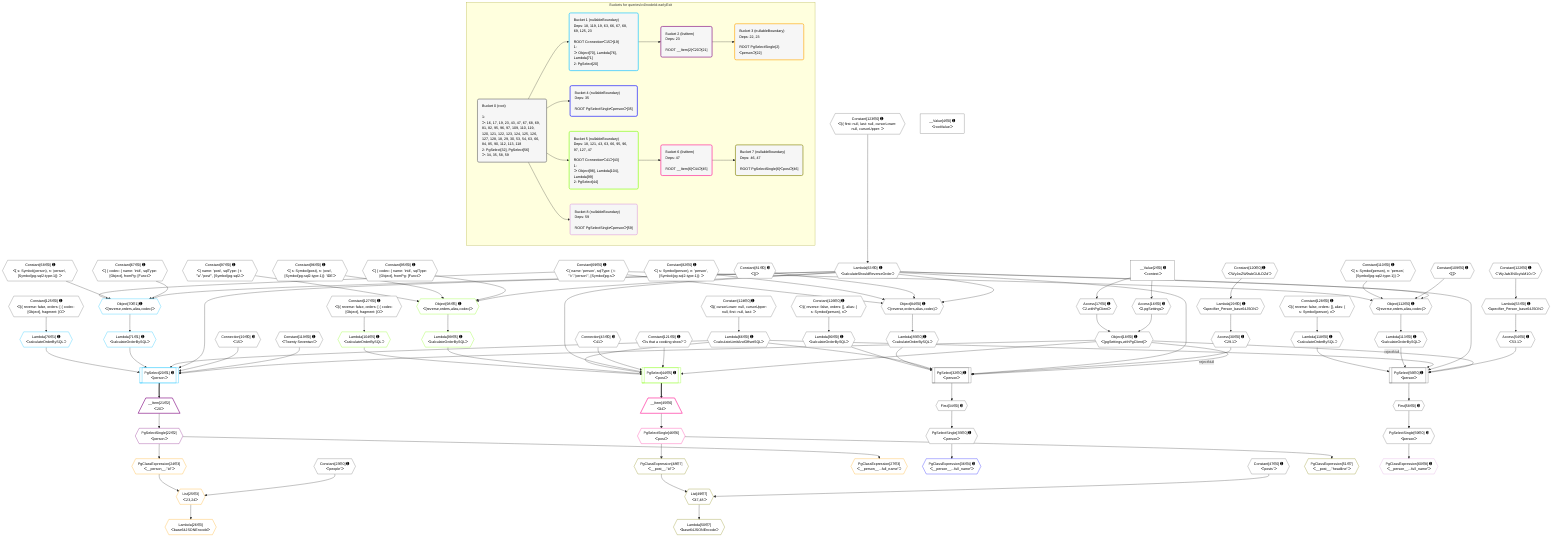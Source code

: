 %%{init: {'themeVariables': { 'fontSize': '12px'}}}%%
graph TD
    classDef path fill:#eee,stroke:#000,color:#000
    classDef plan fill:#fff,stroke-width:1px,color:#000
    classDef itemplan fill:#fff,stroke-width:2px,color:#000
    classDef unbatchedplan fill:#dff,stroke-width:1px,color:#000
    classDef sideeffectplan fill:#fcc,stroke-width:2px,color:#000
    classDef bucket fill:#f6f6f6,color:#000,stroke-width:2px,text-align:left


    %% plan dependencies
    PgSelect32[["PgSelect[32∈0] ➊<br />ᐸpersonᐳ"]]:::plan
    Object18{{"Object[18∈0] ➊<br />ᐸ{pgSettings,withPgClient}ᐳ"}}:::plan
    Access30{{"Access[30∈0] ➊<br />ᐸ29.1ᐳ"}}:::plan
    Lambda63{{"Lambda[63∈0] ➊<br />ᐸcalculateShouldReverseOrderᐳ"}}:::plan
    Lambda66{{"Lambda[66∈0] ➊<br />ᐸcalculateLimitAndOffsetSQLᐳ"}}:::plan
    Lambda85{{"Lambda[85∈0] ➊<br />ᐸcalculateOrderBySQLᐳ"}}:::plan
    Lambda90{{"Lambda[90∈0] ➊<br />ᐸcalculateOrderBySQLᐳ"}}:::plan
    Object18 -->|rejectNull| PgSelect32
    Access30 & Lambda63 & Lambda66 & Lambda85 & Lambda90 --> PgSelect32
    PgSelect56[["PgSelect[56∈0] ➊<br />ᐸpersonᐳ"]]:::plan
    Access54{{"Access[54∈0] ➊<br />ᐸ53.1ᐳ"}}:::plan
    Lambda113{{"Lambda[113∈0] ➊<br />ᐸcalculateOrderBySQLᐳ"}}:::plan
    Lambda118{{"Lambda[118∈0] ➊<br />ᐸcalculateOrderBySQLᐳ"}}:::plan
    Object18 -->|rejectNull| PgSelect56
    Access54 & Lambda63 & Lambda66 & Lambda113 & Lambda118 --> PgSelect56
    Object84{{"Object[84∈0] ➊<br />ᐸ{reverse,orders,alias,codec}ᐳ"}}:::plan
    Constant81{{"Constant[81∈0] ➊<br />ᐸ[]ᐳ"}}:::plan
    Constant82{{"Constant[82∈0] ➊<br />ᐸ{ s: Symbol(person), n: 'person', [Symbol(pg-sql2-type-1)]: ᐳ"}}:::plan
    Constant69{{"Constant[69∈0] ➊<br />ᐸ{ name: 'person', sqlType: { t: '”c”.”person”', [Symbol(pg-sᐳ"}}:::plan
    Lambda63 & Constant81 & Constant82 & Constant69 --> Object84
    Object112{{"Object[112∈0] ➊<br />ᐸ{reverse,orders,alias,codec}ᐳ"}}:::plan
    Constant109{{"Constant[109∈0] ➊<br />ᐸ[]ᐳ"}}:::plan
    Constant110{{"Constant[110∈0] ➊<br />ᐸ{ s: Symbol(person), n: 'person', [Symbol(pg-sql2-type-1)]: ᐳ"}}:::plan
    Lambda63 & Constant109 & Constant110 & Constant69 --> Object112
    Access16{{"Access[16∈0] ➊<br />ᐸ2.pgSettingsᐳ"}}:::plan
    Access17{{"Access[17∈0] ➊<br />ᐸ2.withPgClientᐳ"}}:::plan
    Access16 & Access17 --> Object18
    __Value2["__Value[2∈0] ➊<br />ᐸcontextᐳ"]:::plan
    __Value2 --> Access16
    __Value2 --> Access17
    Lambda29{{"Lambda[29∈0] ➊<br />ᐸspecifier_Person_base64JSONᐳ"}}:::plan
    Constant120{{"Constant[120∈0] ➊<br />ᐸ'WyJwZW9wbGUiLDZd'ᐳ"}}:::plan
    Constant120 --> Lambda29
    Lambda29 --> Access30
    First34{{"First[34∈0] ➊"}}:::plan
    PgSelect32 --> First34
    PgSelectSingle35{{"PgSelectSingle[35∈0] ➊<br />ᐸpersonᐳ"}}:::plan
    First34 --> PgSelectSingle35
    Lambda53{{"Lambda[53∈0] ➊<br />ᐸspecifier_Person_base64JSONᐳ"}}:::plan
    Constant122{{"Constant[122∈0] ➊<br />ᐸ'WyJwb3N0cyIsM10='ᐳ"}}:::plan
    Constant122 --> Lambda53
    Lambda53 --> Access54
    First58{{"First[58∈0] ➊"}}:::plan
    PgSelect56 --> First58
    PgSelectSingle59{{"PgSelectSingle[59∈0] ➊<br />ᐸpersonᐳ"}}:::plan
    First58 --> PgSelectSingle59
    Constant123{{"Constant[123∈0] ➊<br />ᐸ§{ first: null, last: null, cursorLower: null, cursorUpper: ᐳ"}}:::plan
    Constant123 --> Lambda63
    Constant124{{"Constant[124∈0] ➊<br />ᐸ§{ cursorLower: null, cursorUpper: null, first: null, last: ᐳ"}}:::plan
    Constant124 --> Lambda66
    Object84 --> Lambda85
    Constant126{{"Constant[126∈0] ➊<br />ᐸ§{ reverse: false, orders: [], alias: { s: Symbol(person), nᐳ"}}:::plan
    Constant126 --> Lambda90
    Object112 --> Lambda113
    Constant128{{"Constant[128∈0] ➊<br />ᐸ§{ reverse: false, orders: [], alias: { s: Symbol(person), nᐳ"}}:::plan
    Constant128 --> Lambda118
    __Value4["__Value[4∈0] ➊<br />ᐸrootValueᐳ"]:::plan
    Connection19{{"Connection[19∈0] ➊<br />ᐸ15ᐳ"}}:::plan
    Constant23{{"Constant[23∈0] ➊<br />ᐸ'people'ᐳ"}}:::plan
    Connection43{{"Connection[43∈0] ➊<br />ᐸ41ᐳ"}}:::plan
    Constant47{{"Constant[47∈0] ➊<br />ᐸ'posts'ᐳ"}}:::plan
    Constant67{{"Constant[67∈0] ➊<br />ᐸ[ { codec: { name: 'int4', sqlType: [Object], fromPg: [Functᐳ"}}:::plan
    Constant68{{"Constant[68∈0] ➊<br />ᐸ{ s: Symbol(person), n: 'person', [Symbol(pg-sql2-type-1)]: ᐳ"}}:::plan
    Constant95{{"Constant[95∈0] ➊<br />ᐸ[ { codec: { name: 'int4', sqlType: [Object], fromPg: [Functᐳ"}}:::plan
    Constant96{{"Constant[96∈0] ➊<br />ᐸ{ s: Symbol(post), n: 'post', [Symbol(pg-sql2-type-1)]: 'IDEᐳ"}}:::plan
    Constant97{{"Constant[97∈0] ➊<br />ᐸ{ name: 'post', sqlType: { t: '”a”.”post”', [Symbol(pg-sql2-ᐳ"}}:::plan
    Constant119{{"Constant[119∈0] ➊<br />ᐸ'Twenty Seventwo'ᐳ"}}:::plan
    Constant121{{"Constant[121∈0] ➊<br />ᐸ'Is that a cooking show?'ᐳ"}}:::plan
    Constant125{{"Constant[125∈0] ➊<br />ᐸ§{ reverse: false, orders: [ { codec: [Object], fragment: [Oᐳ"}}:::plan
    Constant127{{"Constant[127∈0] ➊<br />ᐸ§{ reverse: false, orders: [ { codec: [Object], fragment: [Oᐳ"}}:::plan
    PgSelect20[["PgSelect[20∈1] ➊<br />ᐸpersonᐳ"]]:::plan
    Lambda71{{"Lambda[71∈1] ➊<br />ᐸcalculateOrderBySQLᐳ"}}:::plan
    Lambda76{{"Lambda[76∈1] ➊<br />ᐸcalculateOrderBySQLᐳ"}}:::plan
    Object18 & Constant119 & Connection19 & Lambda63 & Lambda66 & Lambda71 & Lambda76 --> PgSelect20
    Object70{{"Object[70∈1] ➊<br />ᐸ{reverse,orders,alias,codec}ᐳ"}}:::plan
    Lambda63 & Constant67 & Constant68 & Constant69 --> Object70
    Object70 --> Lambda71
    Constant125 --> Lambda76
    __Item21[/"__Item[21∈2]<br />ᐸ20ᐳ"\]:::itemplan
    PgSelect20 ==> __Item21
    PgSelectSingle22{{"PgSelectSingle[22∈2]<br />ᐸpersonᐳ"}}:::plan
    __Item21 --> PgSelectSingle22
    List25{{"List[25∈3]<br />ᐸ23,24ᐳ"}}:::plan
    PgClassExpression24{{"PgClassExpression[24∈3]<br />ᐸ__person__.”id”ᐳ"}}:::plan
    Constant23 & PgClassExpression24 --> List25
    PgSelectSingle22 --> PgClassExpression24
    Lambda26{{"Lambda[26∈3]<br />ᐸbase64JSONEncodeᐳ"}}:::plan
    List25 --> Lambda26
    PgClassExpression27{{"PgClassExpression[27∈3]<br />ᐸ__person__...full_name”ᐳ"}}:::plan
    PgSelectSingle22 --> PgClassExpression27
    PgClassExpression36{{"PgClassExpression[36∈4] ➊<br />ᐸ__person__...full_name”ᐳ"}}:::plan
    PgSelectSingle35 --> PgClassExpression36
    PgSelect44[["PgSelect[44∈5] ➊<br />ᐸpostᐳ"]]:::plan
    Lambda99{{"Lambda[99∈5] ➊<br />ᐸcalculateOrderBySQLᐳ"}}:::plan
    Lambda104{{"Lambda[104∈5] ➊<br />ᐸcalculateOrderBySQLᐳ"}}:::plan
    Object18 & Constant121 & Connection43 & Lambda63 & Lambda66 & Lambda99 & Lambda104 --> PgSelect44
    Object98{{"Object[98∈5] ➊<br />ᐸ{reverse,orders,alias,codec}ᐳ"}}:::plan
    Lambda63 & Constant95 & Constant96 & Constant97 --> Object98
    Object98 --> Lambda99
    Constant127 --> Lambda104
    __Item45[/"__Item[45∈6]<br />ᐸ44ᐳ"\]:::itemplan
    PgSelect44 ==> __Item45
    PgSelectSingle46{{"PgSelectSingle[46∈6]<br />ᐸpostᐳ"}}:::plan
    __Item45 --> PgSelectSingle46
    List49{{"List[49∈7]<br />ᐸ47,48ᐳ"}}:::plan
    PgClassExpression48{{"PgClassExpression[48∈7]<br />ᐸ__post__.”id”ᐳ"}}:::plan
    Constant47 & PgClassExpression48 --> List49
    PgSelectSingle46 --> PgClassExpression48
    Lambda50{{"Lambda[50∈7]<br />ᐸbase64JSONEncodeᐳ"}}:::plan
    List49 --> Lambda50
    PgClassExpression51{{"PgClassExpression[51∈7]<br />ᐸ__post__.”headline”ᐳ"}}:::plan
    PgSelectSingle46 --> PgClassExpression51
    PgClassExpression60{{"PgClassExpression[60∈8] ➊<br />ᐸ__person__...full_name”ᐳ"}}:::plan
    PgSelectSingle59 --> PgClassExpression60

    %% define steps

    subgraph "Buckets for queries/v4/nodeId-earlyExit"
    Bucket0("Bucket 0 (root)<br /><br />1: <br />ᐳ: 16, 17, 19, 23, 43, 47, 67, 68, 69, 81, 82, 95, 96, 97, 109, 110, 119, 120, 121, 122, 123, 124, 125, 126, 127, 128, 18, 29, 30, 53, 54, 63, 66, 84, 85, 90, 112, 113, 118<br />2: PgSelect[32], PgSelect[56]<br />ᐳ: 34, 35, 58, 59"):::bucket
    classDef bucket0 stroke:#696969
    class Bucket0,__Value2,__Value4,Access16,Access17,Object18,Connection19,Constant23,Lambda29,Access30,PgSelect32,First34,PgSelectSingle35,Connection43,Constant47,Lambda53,Access54,PgSelect56,First58,PgSelectSingle59,Lambda63,Lambda66,Constant67,Constant68,Constant69,Constant81,Constant82,Object84,Lambda85,Lambda90,Constant95,Constant96,Constant97,Constant109,Constant110,Object112,Lambda113,Lambda118,Constant119,Constant120,Constant121,Constant122,Constant123,Constant124,Constant125,Constant126,Constant127,Constant128 bucket0
    Bucket1("Bucket 1 (nullableBoundary)<br />Deps: 18, 119, 19, 63, 66, 67, 68, 69, 125, 23<br /><br />ROOT Connectionᐸ15ᐳ[19]<br />1: <br />ᐳ: Object[70], Lambda[76], Lambda[71]<br />2: PgSelect[20]"):::bucket
    classDef bucket1 stroke:#00bfff
    class Bucket1,PgSelect20,Object70,Lambda71,Lambda76 bucket1
    Bucket2("Bucket 2 (listItem)<br />Deps: 23<br /><br />ROOT __Item{2}ᐸ20ᐳ[21]"):::bucket
    classDef bucket2 stroke:#7f007f
    class Bucket2,__Item21,PgSelectSingle22 bucket2
    Bucket3("Bucket 3 (nullableBoundary)<br />Deps: 22, 23<br /><br />ROOT PgSelectSingle{2}ᐸpersonᐳ[22]"):::bucket
    classDef bucket3 stroke:#ffa500
    class Bucket3,PgClassExpression24,List25,Lambda26,PgClassExpression27 bucket3
    Bucket4("Bucket 4 (nullableBoundary)<br />Deps: 35<br /><br />ROOT PgSelectSingleᐸpersonᐳ[35]"):::bucket
    classDef bucket4 stroke:#0000ff
    class Bucket4,PgClassExpression36 bucket4
    Bucket5("Bucket 5 (nullableBoundary)<br />Deps: 18, 121, 43, 63, 66, 95, 96, 97, 127, 47<br /><br />ROOT Connectionᐸ41ᐳ[43]<br />1: <br />ᐳ: Object[98], Lambda[104], Lambda[99]<br />2: PgSelect[44]"):::bucket
    classDef bucket5 stroke:#7fff00
    class Bucket5,PgSelect44,Object98,Lambda99,Lambda104 bucket5
    Bucket6("Bucket 6 (listItem)<br />Deps: 47<br /><br />ROOT __Item{6}ᐸ44ᐳ[45]"):::bucket
    classDef bucket6 stroke:#ff1493
    class Bucket6,__Item45,PgSelectSingle46 bucket6
    Bucket7("Bucket 7 (nullableBoundary)<br />Deps: 46, 47<br /><br />ROOT PgSelectSingle{6}ᐸpostᐳ[46]"):::bucket
    classDef bucket7 stroke:#808000
    class Bucket7,PgClassExpression48,List49,Lambda50,PgClassExpression51 bucket7
    Bucket8("Bucket 8 (nullableBoundary)<br />Deps: 59<br /><br />ROOT PgSelectSingleᐸpersonᐳ[59]"):::bucket
    classDef bucket8 stroke:#dda0dd
    class Bucket8,PgClassExpression60 bucket8
    Bucket0 --> Bucket1 & Bucket4 & Bucket5 & Bucket8
    Bucket1 --> Bucket2
    Bucket2 --> Bucket3
    Bucket5 --> Bucket6
    Bucket6 --> Bucket7
    end